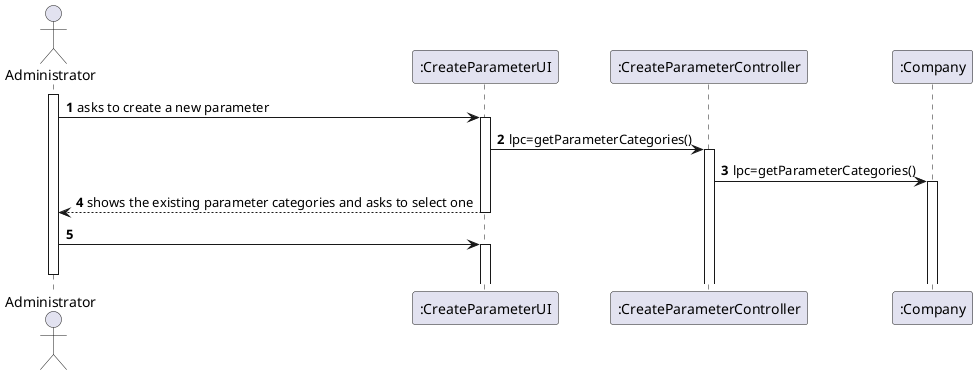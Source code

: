 @startuml
'https://plantuml.com/sequence-diagram

autonumber
actor Administrator as ADM
participant ":CreateParameterUI" as CPUI
participant ":CreateParameterController" as CPC
participant ":Company" as Comp
activate ADM


ADM -> CPUI ++: asks to create a new parameter
CPUI -> CPC ++: lpc=getParameterCategories()
CPC -> Comp ++: lpc=getParameterCategories()
CPUI --> ADM --: shows the existing parameter categories and asks to select one
ADM -> CPUI ++:

deactivate ADM
@enduml